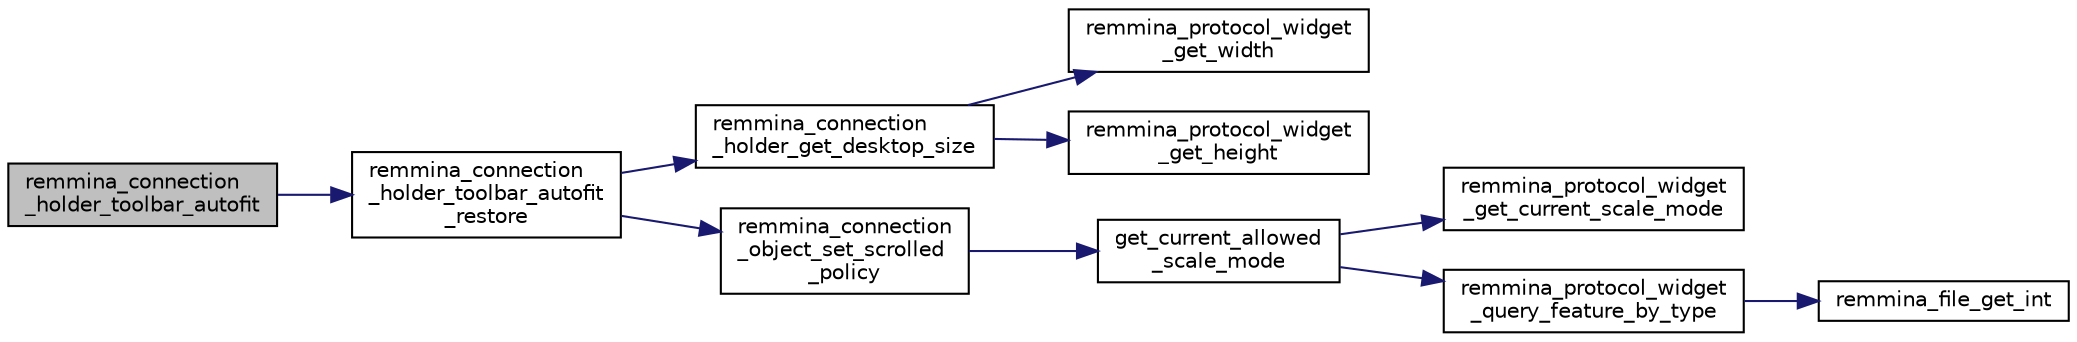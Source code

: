digraph "remmina_connection_holder_toolbar_autofit"
{
  edge [fontname="Helvetica",fontsize="10",labelfontname="Helvetica",labelfontsize="10"];
  node [fontname="Helvetica",fontsize="10",shape=record];
  rankdir="LR";
  Node6189 [label="remmina_connection\l_holder_toolbar_autofit",height=0.2,width=0.4,color="black", fillcolor="grey75", style="filled", fontcolor="black"];
  Node6189 -> Node6190 [color="midnightblue",fontsize="10",style="solid",fontname="Helvetica"];
  Node6190 [label="remmina_connection\l_holder_toolbar_autofit\l_restore",height=0.2,width=0.4,color="black", fillcolor="white", style="filled",URL="$remmina__connection__window_8c.html#a92a6aa97bc751b0c096583a66351ada1"];
  Node6190 -> Node6191 [color="midnightblue",fontsize="10",style="solid",fontname="Helvetica"];
  Node6191 [label="remmina_connection\l_holder_get_desktop_size",height=0.2,width=0.4,color="black", fillcolor="white", style="filled",URL="$remmina__connection__window_8c.html#acf5d62eb5dda2e3a1a76c4bcbb926fb8"];
  Node6191 -> Node6192 [color="midnightblue",fontsize="10",style="solid",fontname="Helvetica"];
  Node6192 [label="remmina_protocol_widget\l_get_width",height=0.2,width=0.4,color="black", fillcolor="white", style="filled",URL="$remmina__protocol__widget_8c.html#aaf355ea7103fc57a4cbc7b815cde2995"];
  Node6191 -> Node6193 [color="midnightblue",fontsize="10",style="solid",fontname="Helvetica"];
  Node6193 [label="remmina_protocol_widget\l_get_height",height=0.2,width=0.4,color="black", fillcolor="white", style="filled",URL="$remmina__protocol__widget_8c.html#ae609b351fff17c235251b0ba7c480da5"];
  Node6190 -> Node6194 [color="midnightblue",fontsize="10",style="solid",fontname="Helvetica"];
  Node6194 [label="remmina_connection\l_object_set_scrolled\l_policy",height=0.2,width=0.4,color="black", fillcolor="white", style="filled",URL="$remmina__connection__window_8c.html#ae80a730a48eefb689b9957c4f669a020"];
  Node6194 -> Node6195 [color="midnightblue",fontsize="10",style="solid",fontname="Helvetica"];
  Node6195 [label="get_current_allowed\l_scale_mode",height=0.2,width=0.4,color="black", fillcolor="white", style="filled",URL="$remmina__connection__window_8c.html#abbc84b2c450f62c288ff827c5d2c5cd2"];
  Node6195 -> Node6196 [color="midnightblue",fontsize="10",style="solid",fontname="Helvetica"];
  Node6196 [label="remmina_protocol_widget\l_get_current_scale_mode",height=0.2,width=0.4,color="black", fillcolor="white", style="filled",URL="$remmina__protocol__widget_8c.html#a5ec62969da54155e24edcb1d998f93f7"];
  Node6195 -> Node6197 [color="midnightblue",fontsize="10",style="solid",fontname="Helvetica"];
  Node6197 [label="remmina_protocol_widget\l_query_feature_by_type",height=0.2,width=0.4,color="black", fillcolor="white", style="filled",URL="$remmina__protocol__widget_8c.html#adbe15328275677cb38bd8c8a2d5e039d"];
  Node6197 -> Node6198 [color="midnightblue",fontsize="10",style="solid",fontname="Helvetica"];
  Node6198 [label="remmina_file_get_int",height=0.2,width=0.4,color="black", fillcolor="white", style="filled",URL="$remmina__file_8c.html#a4884356c195dcfb4ceacf641a1e74e66"];
}
